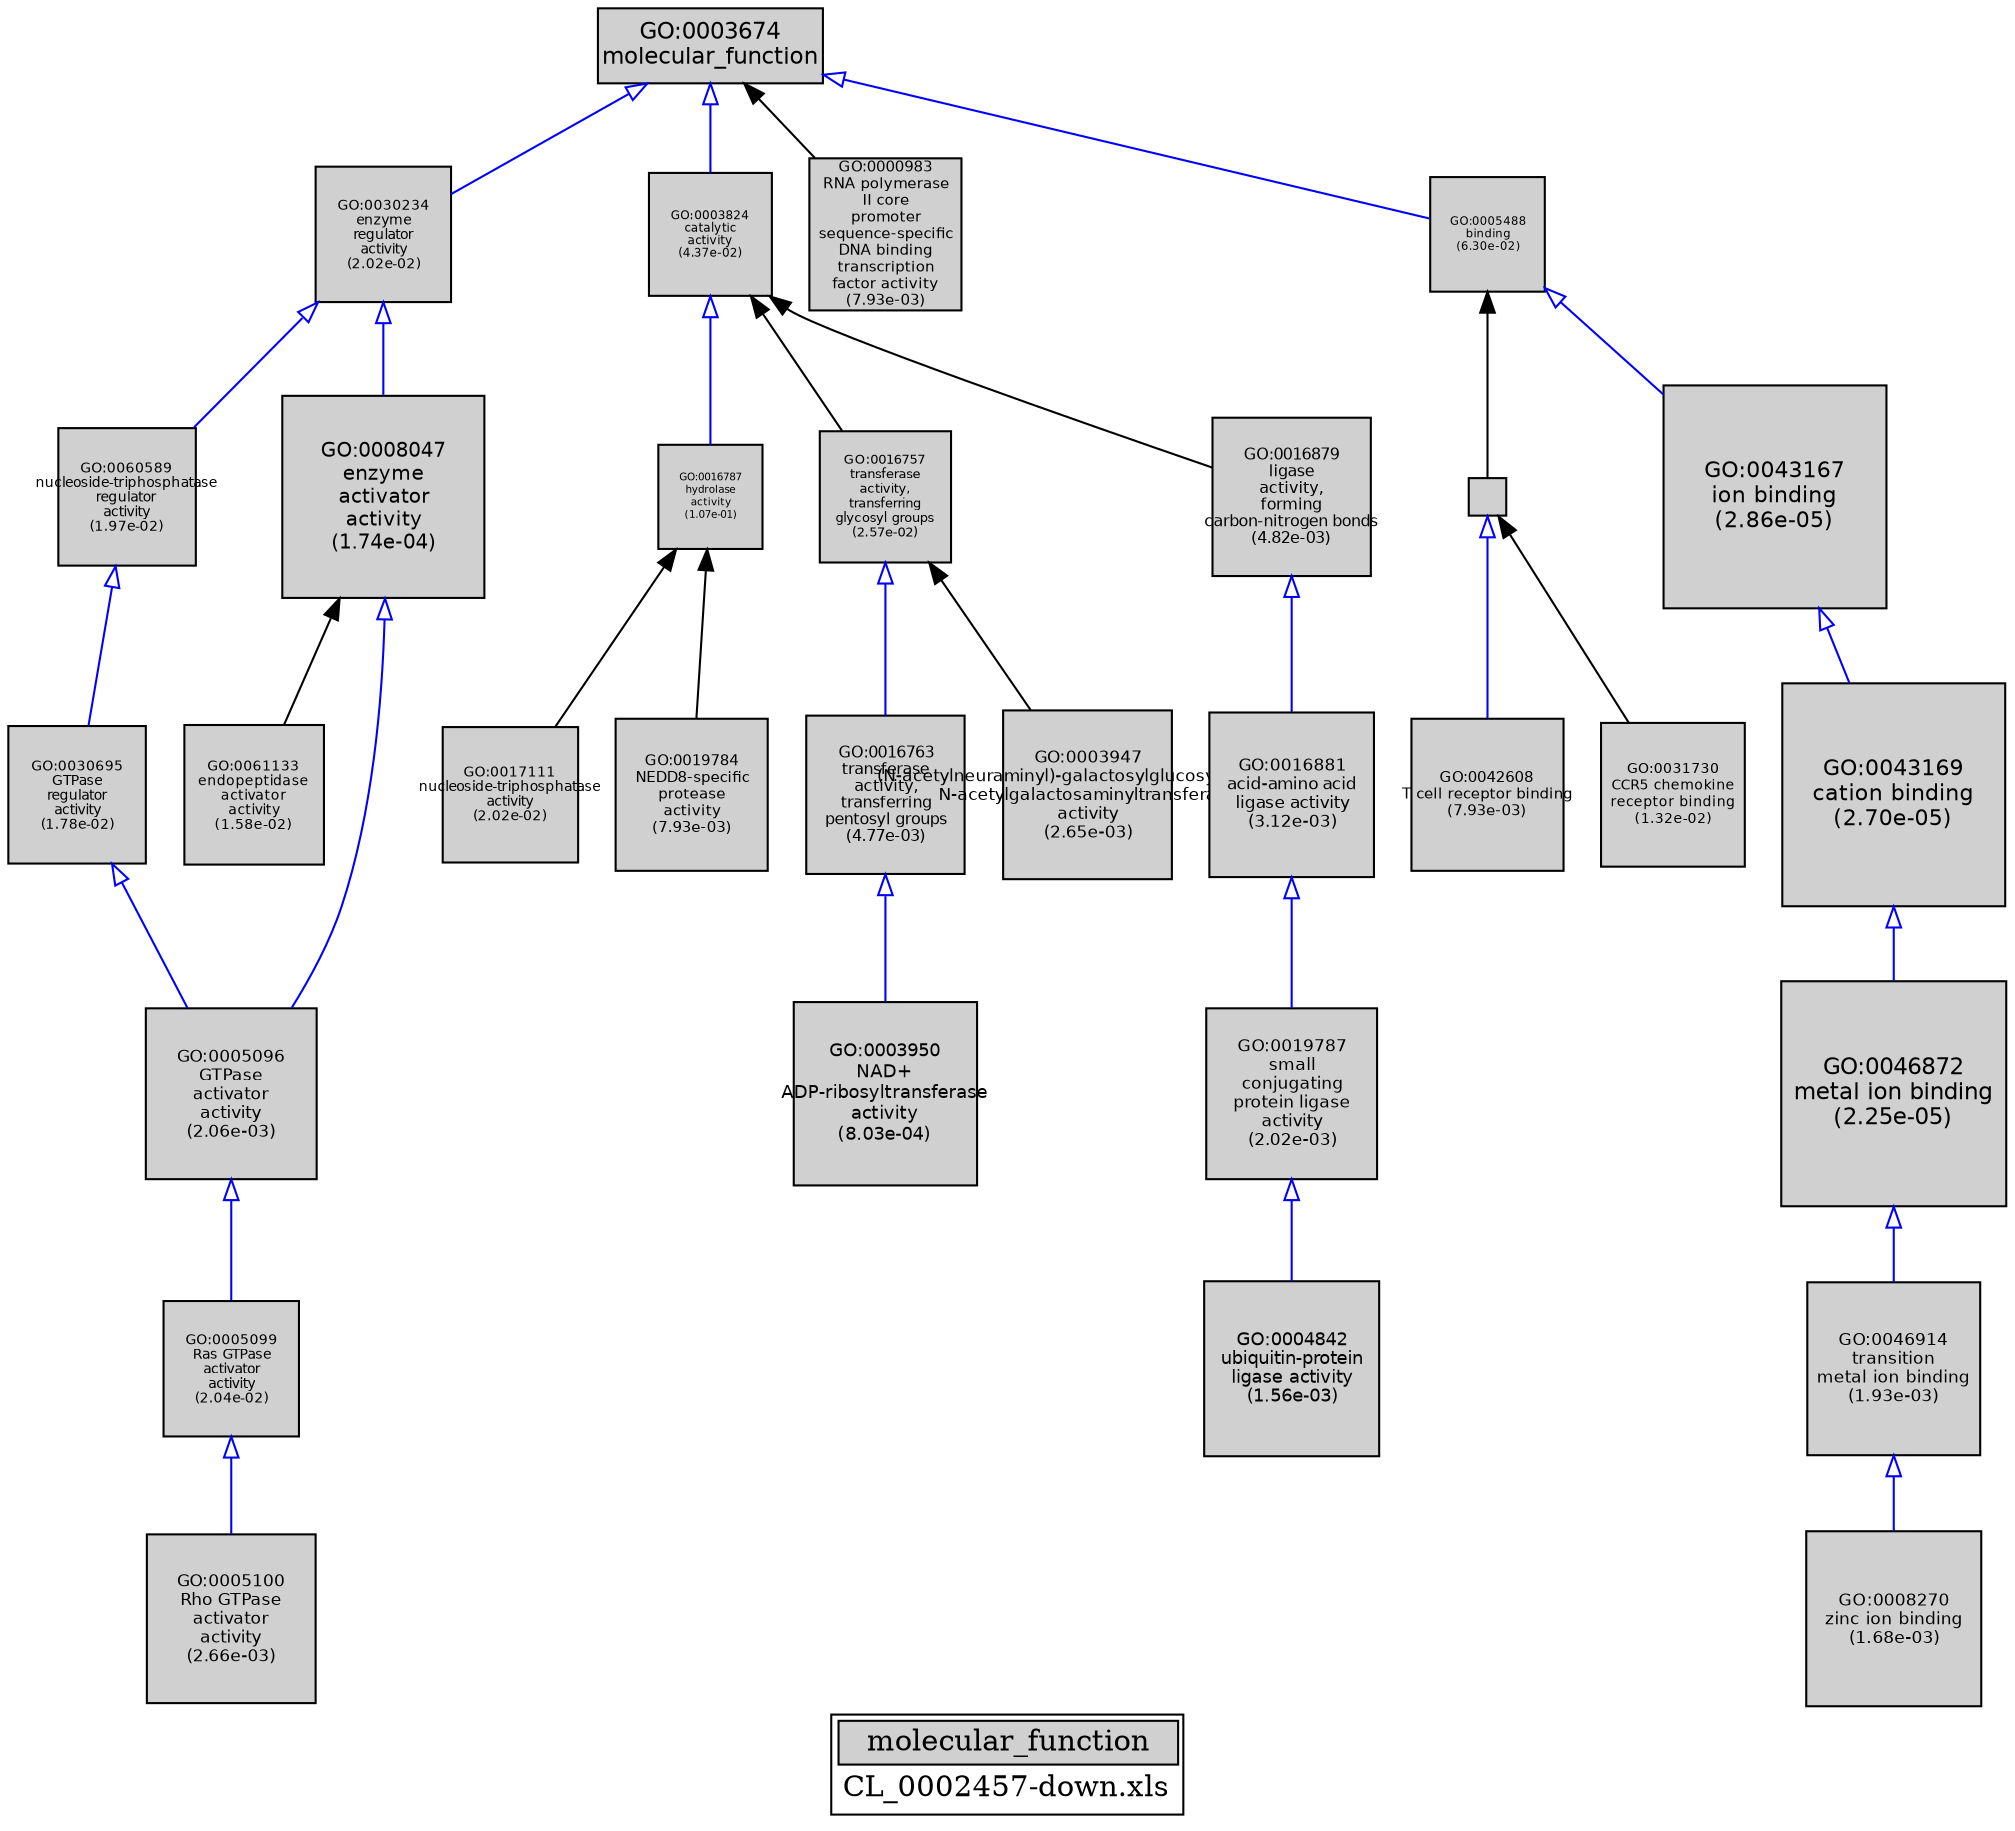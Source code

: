 digraph "molecular_function" {
graph [ bgcolor = "#FFFFFF", label = <<TABLE COLOR="black" BGCOLOR="white"><TR><TD COLSPAN="2" BGCOLOR="#D0D0D0"><FONT COLOR="black">molecular_function</FONT></TD></TR><TR><TD BORDER="0">CL_0002457-down.xls</TD></TR></TABLE>> ];
node [ fontname = "Helvetica" ];

subgraph "nodes" {

node [ style = "filled", fixedsize = "true", width = 1, shape = "box", fontsize = 9, fillcolor = "#D0D0D0", fontcolor = "black", color = "black" ];

"GO:0030234" [ URL = "#GO:0030234", label = <<TABLE BORDER="0"><TR><TD>GO:0030234<BR/>enzyme<BR/>regulator<BR/>activity<BR/>(2.02e-02)</TD></TR></TABLE>>, width = 0.90917591082, shape = "box", fontsize = 6.5460665579, height = 0.90917591082 ];
"GO:0046872" [ URL = "#GO:0046872", label = <<TABLE BORDER="0"><TR><TD>GO:0046872<BR/>metal ion binding<BR/>(2.25e-05)</TD></TR></TABLE>>, width = 1.5, shape = "box", fontsize = 10.8, height = 1.5 ];
"GO:0003824" [ URL = "#GO:0003824", label = <<TABLE BORDER="0"><TR><TD>GO:0003824<BR/>catalytic<BR/>activity<BR/>(4.37e-02)</TD></TR></TABLE>>, width = 0.815460093892, shape = "box", fontsize = 5.87131267602, height = 0.815460093892 ];
"GO:0030695" [ URL = "#GO:0030695", label = <<TABLE BORDER="0"><TR><TD>GO:0030695<BR/>GTPase<BR/>regulator<BR/>activity<BR/>(1.78e-02)</TD></TR></TABLE>>, width = 0.923500444801, shape = "box", fontsize = 6.64920320256, height = 0.923500444801 ];
"GO:0042608" [ URL = "#GO:0042608", label = <<TABLE BORDER="0"><TR><TD>GO:0042608<BR/>T cell receptor binding<BR/>(7.93e-03)</TD></TR></TABLE>>, width = 1.01112257426, shape = "box", fontsize = 7.28008253467, height = 1.01112257426 ];
"GO:0060589" [ URL = "#GO:0060589", label = <<TABLE BORDER="0"><TR><TD>GO:0060589<BR/>nucleoside-triphosphatase<BR/>regulator<BR/>activity<BR/>(1.97e-02)</TD></TR></TABLE>>, width = 0.911874571219, shape = "box", fontsize = 6.56549691278, height = 0.911874571219 ];
"GO:0005102" [ URL = "#GO:0005102", label = "", width = 0.254787258154, shape = "box", height = 0.254787258154 ];
"GO:0003674" [ URL = "#GO:0003674", label = <<TABLE BORDER="0"><TR><TD>GO:0003674<BR/>molecular_function</TD></TR></TABLE>>, width = 1.5, shape = "box", fontsize = 10.8 ];
"GO:0017111" [ URL = "#GO:0017111", label = <<TABLE BORDER="0"><TR><TD>GO:0017111<BR/>nucleoside-triphosphatase<BR/>activity<BR/>(2.02e-02)</TD></TR></TABLE>>, width = 0.909324996978, shape = "box", fontsize = 6.54713997824, height = 0.909324996978 ];
"GO:0005100" [ URL = "#GO:0005100", label = <<TABLE BORDER="0"><TR><TD>GO:0005100<BR/>Rho GTPase<BR/>activator<BR/>activity<BR/>(2.66e-03)</TD></TR></TABLE>>, width = 1.11860924278, shape = "box", fontsize = 8.05398654803, height = 1.11860924278 ];
"GO:0016787" [ URL = "#GO:0016787", label = <<TABLE BORDER="0"><TR><TD>GO:0016787<BR/>hydrolase<BR/>activity<BR/>(1.07e-01)</TD></TR></TABLE>>, width = 0.691514315346, shape = "box", fontsize = 5.0, height = 0.691514315346 ];
"GO:0003950" [ URL = "#GO:0003950", label = <<TABLE BORDER="0"><TR><TD>GO:0003950<BR/>NAD+<BR/>ADP-ribosyltransferase<BR/>activity<BR/>(8.03e-04)</TD></TR></TABLE>>, width = 1.22549762997, shape = "box", fontsize = 8.82358293575, height = 1.22549762997 ];
"GO:0019784" [ URL = "#GO:0019784", label = <<TABLE BORDER="0"><TR><TD>GO:0019784<BR/>NEDD8-specific<BR/>protease<BR/>activity<BR/>(7.93e-03)</TD></TR></TABLE>>, width = 1.01112257426, shape = "box", fontsize = 7.28008253467, height = 1.01112257426 ];
"GO:0008047" [ URL = "#GO:0008047", label = <<TABLE BORDER="0"><TR><TD>GO:0008047<BR/>enzyme<BR/>activator<BR/>activity<BR/>(1.74e-04)</TD></TR></TABLE>>, width = 1.34980428849, shape = "box", fontsize = 9.71859087714, height = 1.34980428849 ];
"GO:0043167" [ URL = "#GO:0043167", label = <<TABLE BORDER="0"><TR><TD>GO:0043167<BR/>ion binding<BR/>(2.86e-05)</TD></TR></TABLE>>, width = 1.48317319501, shape = "box", fontsize = 10.6788470041, height = 1.48317319501 ];
"GO:0008270" [ URL = "#GO:0008270", label = <<TABLE BORDER="0"><TR><TD>GO:0008270<BR/>zinc ion binding<BR/>(1.68e-03)</TD></TR></TABLE>>, width = 1.16043117232, shape = "box", fontsize = 8.35510444073, height = 1.16043117232 ];
"GO:0004842" [ URL = "#GO:0004842", label = <<TABLE BORDER="0"><TR><TD>GO:0004842<BR/>ubiquitin-protein<BR/>ligase activity<BR/>(1.56e-03)</TD></TR></TABLE>>, width = 1.1675545657, shape = "box", fontsize = 8.40639287305, height = 1.1675545657 ];
"GO:0019787" [ URL = "#GO:0019787", label = <<TABLE BORDER="0"><TR><TD>GO:0019787<BR/>small<BR/>conjugating<BR/>protein ligase<BR/>activity<BR/>(2.02e-03)</TD></TR></TABLE>>, width = 1.14400882547, shape = "box", fontsize = 8.23686354341, height = 1.14400882547 ];
"GO:0046914" [ URL = "#GO:0046914", label = <<TABLE BORDER="0"><TR><TD>GO:0046914<BR/>transition<BR/>metal ion binding<BR/>(1.93e-03)</TD></TR></TABLE>>, width = 1.1483067949, shape = "box", fontsize = 8.26780892325, height = 1.1483067949 ];
"GO:0005099" [ URL = "#GO:0005099", label = <<TABLE BORDER="0"><TR><TD>GO:0005099<BR/>Ras GTPase<BR/>activator<BR/>activity<BR/>(2.04e-02)</TD></TR></TABLE>>, width = 0.90835111155, shape = "box", fontsize = 6.54012800316, height = 0.90835111155 ];
"GO:0016757" [ URL = "#GO:0016757", label = <<TABLE BORDER="0"><TR><TD>GO:0016757<BR/>transferase<BR/>activity,<BR/>transferring<BR/>glycosyl groups<BR/>(2.57e-02)</TD></TR></TABLE>>, width = 0.880984763127, shape = "box", fontsize = 6.34309029451, height = 0.880984763127 ];
"GO:0061133" [ URL = "#GO:0061133", label = <<TABLE BORDER="0"><TR><TD>GO:0061133<BR/>endopeptidase<BR/>activator<BR/>activity<BR/>(1.58e-02)</TD></TR></TABLE>>, width = 0.937071366256, shape = "box", fontsize = 6.74691383704, height = 0.937071366256 ];
"GO:0005096" [ URL = "#GO:0005096", label = <<TABLE BORDER="0"><TR><TD>GO:0005096<BR/>GTPase<BR/>activator<BR/>activity<BR/>(2.06e-03)</TD></TR></TABLE>>, width = 1.14237842769, shape = "box", fontsize = 8.2251246794, height = 1.14237842769 ];
"GO:0016763" [ URL = "#GO:0016763", label = <<TABLE BORDER="0"><TR><TD>GO:0016763<BR/>transferase<BR/>activity,<BR/>transferring<BR/>pentosyl groups<BR/>(4.77e-03)</TD></TR></TABLE>>, width = 1.06247618096, shape = "box", fontsize = 7.64982850288, height = 1.06247618096 ];
"GO:0000983" [ URL = "#GO:0000983", label = <<TABLE BORDER="0"><TR><TD>GO:0000983<BR/>RNA polymerase<BR/>II core<BR/>promoter<BR/>sequence-specific<BR/>DNA binding<BR/>transcription<BR/>factor activity<BR/>(7.93e-03)</TD></TR></TABLE>>, width = 1.01112257426, shape = "box", fontsize = 7.28008253467, height = 1.01112257426 ];
"GO:0003947" [ URL = "#GO:0003947", label = <<TABLE BORDER="0"><TR><TD>GO:0003947<BR/>(N-acetylneuraminyl)-galactosylglucosylceramide<BR/>N-acetylgalactosaminyltransferase<BR/>activity<BR/>(2.65e-03)</TD></TR></TABLE>>, width = 1.11882482877, shape = "box", fontsize = 8.05553876713, height = 1.11882482877 ];
"GO:0043169" [ URL = "#GO:0043169", label = <<TABLE BORDER="0"><TR><TD>GO:0043169<BR/>cation binding<BR/>(2.70e-05)</TD></TR></TABLE>>, width = 1.48719727624, shape = "box", fontsize = 10.707820389, height = 1.48719727624 ];
"GO:0016879" [ URL = "#GO:0016879", label = <<TABLE BORDER="0"><TR><TD>GO:0016879<BR/>ligase<BR/>activity,<BR/>forming<BR/>carbon-nitrogen bonds<BR/>(4.82e-03)</TD></TR></TABLE>>, width = 1.06138116506, shape = "box", fontsize = 7.64194438844, height = 1.06138116506 ];
"GO:0005488" [ URL = "#GO:0005488", label = <<TABLE BORDER="0"><TR><TD>GO:0005488<BR/>binding<BR/>(6.30e-02)</TD></TR></TABLE>>, width = 0.767131168592, shape = "box", fontsize = 5.52334441386, height = 0.767131168592 ];
"GO:0016881" [ URL = "#GO:0016881", label = <<TABLE BORDER="0"><TR><TD>GO:0016881<BR/>acid-amino acid<BR/>ligase activity<BR/>(3.12e-03)</TD></TR></TABLE>>, width = 1.10359809615, shape = "box", fontsize = 7.9459062923, height = 1.10359809615 ];
"GO:0031730" [ URL = "#GO:0031730", label = <<TABLE BORDER="0"><TR><TD>GO:0031730<BR/>CCR5 chemokine<BR/>receptor binding<BR/>(1.32e-02)</TD></TR></TABLE>>, width = 0.957075140473, shape = "box", fontsize = 6.89094101141, height = 0.957075140473 ];
}
subgraph "edges" {


edge [ dir = "back", weight = 1 ];
subgraph "regulates" {


edge [ color = "cyan", arrowtail = "none" ];
subgraph "positive" {


edge [ color = "green", arrowtail = "vee" ];
}
subgraph "negative" {


edge [ color = "red", arrowtail = "tee" ];
}
}
subgraph "part_of" {


edge [ color = "purple", arrowtail = "diamond", weight = 2.5 ];
}
subgraph "is_a" {


edge [ color = "blue", arrowtail = "empty", weight = 5.0 ];
"GO:0060589" -> "GO:0030695";
"GO:0003674" -> "GO:0005488";
"GO:0005096" -> "GO:0005099";
"GO:0046872" -> "GO:0046914";
"GO:0016757" -> "GO:0016763";
"GO:0003674" -> "GO:0030234";
"GO:0003824" -> "GO:0016787";
"GO:0016763" -> "GO:0003950";
"GO:0005488" -> "GO:0043167";
"GO:0030234" -> "GO:0008047";
"GO:0046914" -> "GO:0008270";
"GO:0005102" -> "GO:0042608";
"GO:0030695" -> "GO:0005096";
"GO:0005099" -> "GO:0005100";
"GO:0019787" -> "GO:0004842";
"GO:0043169" -> "GO:0046872";
"GO:0008047" -> "GO:0005096";
"GO:0043167" -> "GO:0043169";
"GO:0016879" -> "GO:0016881";
"GO:0030234" -> "GO:0060589";
"GO:0016881" -> "GO:0019787";
"GO:0003674" -> "GO:0003824";
}
"GO:0003674" -> "GO:0000983";
"GO:0003824" -> "GO:0016879";
"GO:0016757" -> "GO:0003947";
"GO:0005488" -> "GO:0005102";
"GO:0003824" -> "GO:0016757";
"GO:0016787" -> "GO:0017111";
"GO:0016787" -> "GO:0019784";
"GO:0008047" -> "GO:0061133";
"GO:0005102" -> "GO:0031730";
}
}
